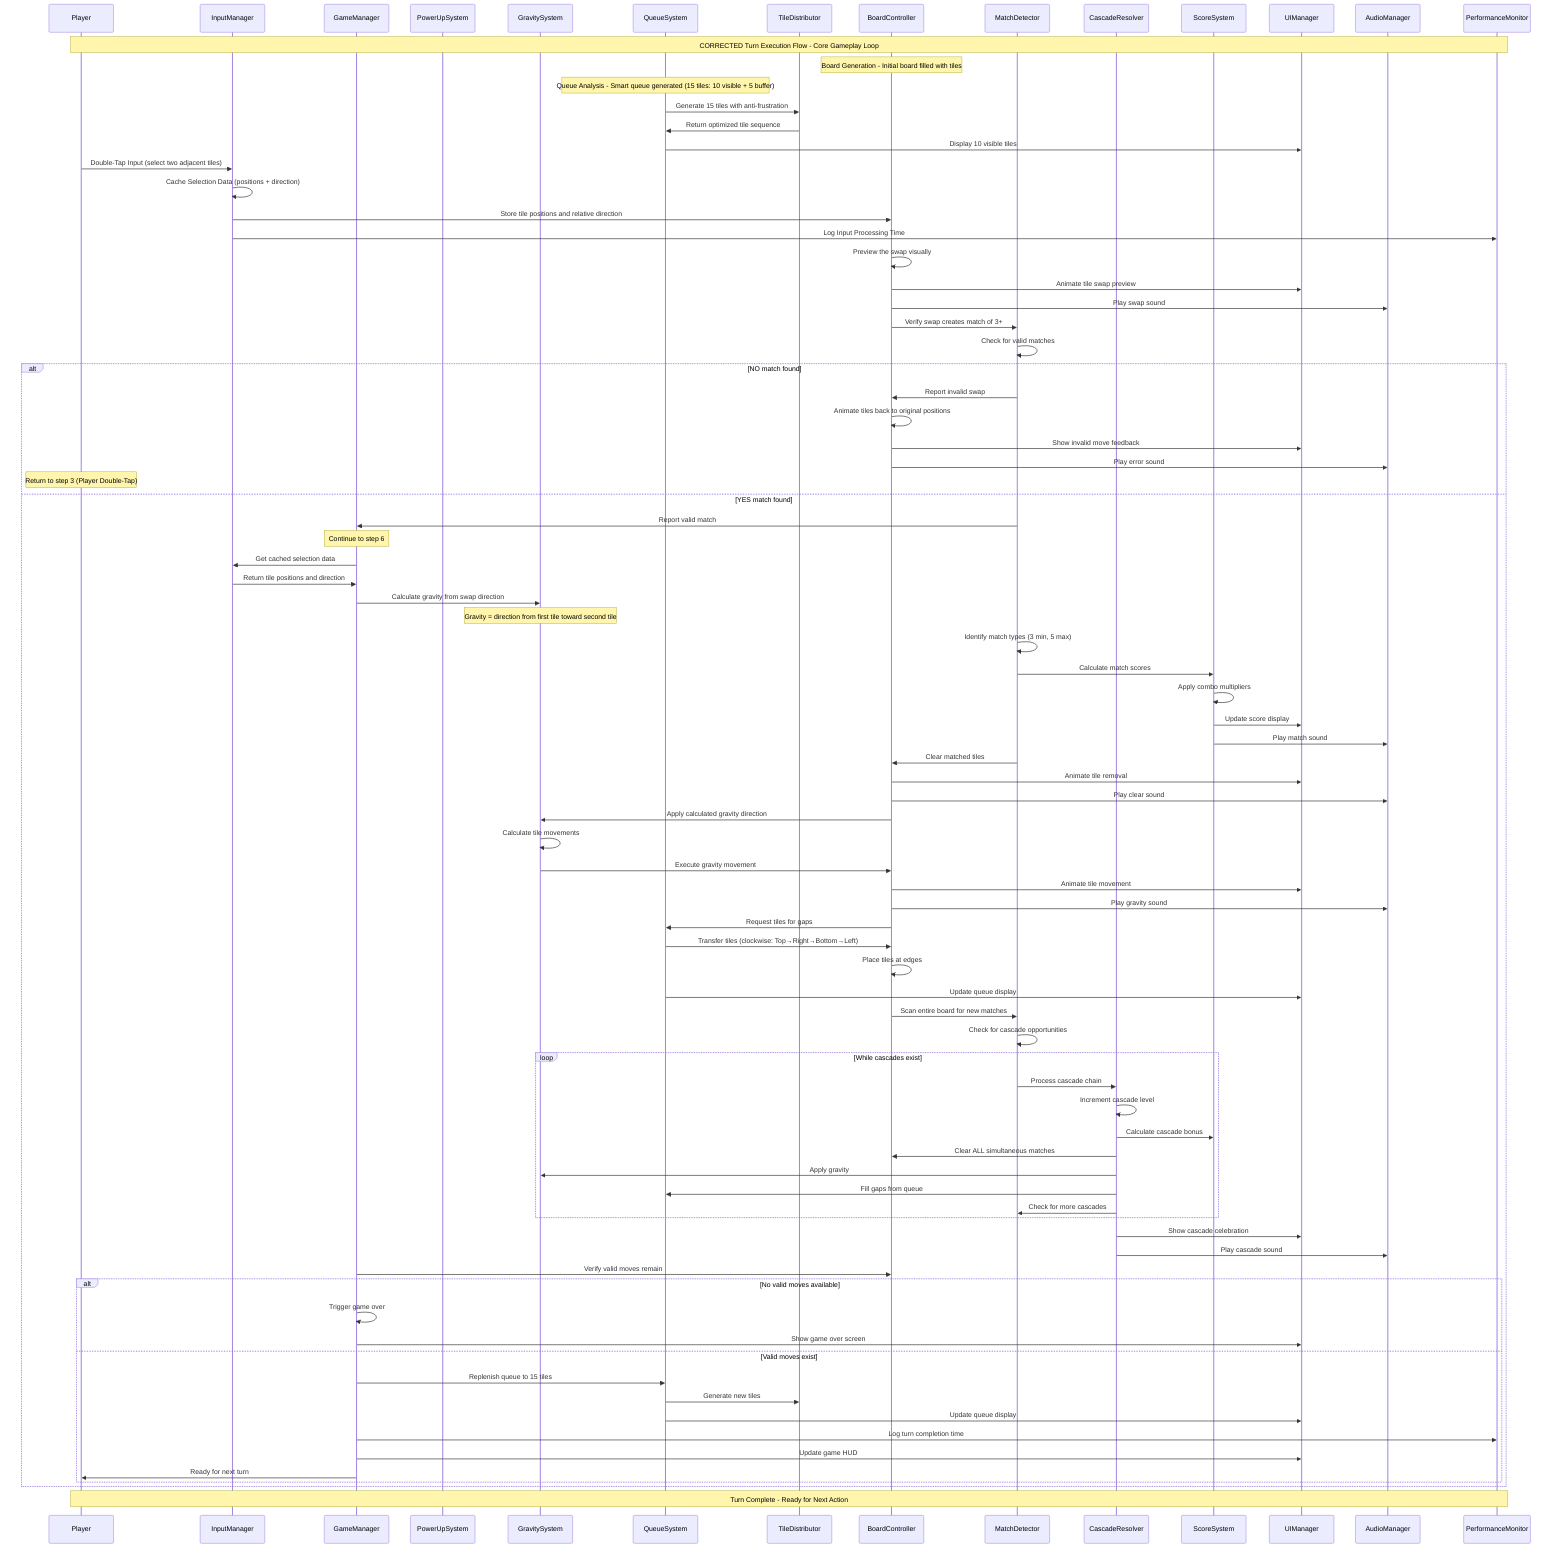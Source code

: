 sequenceDiagram
    participant Player
    participant InputManager
    participant GameManager
    participant PowerUpSystem
    participant GravitySystem
    participant QueueSystem
    participant TileDistributor
    participant BoardController
    participant MatchDetector
    participant CascadeResolver
    participant ScoreSystem
    participant UIManager
    participant AudioManager
    participant PerformanceMonitor

    Note over Player, PerformanceMonitor: CORRECTED Turn Execution Flow - Core Gameplay Loop

    %% 1. Board Generation
    Note over BoardController: Board Generation - Initial board filled with tiles
    
    %% 2. Queue Analysis
    Note over QueueSystem: Queue Analysis - Smart queue generated (15 tiles: 10 visible + 5 buffer)
    QueueSystem->>TileDistributor: Generate 15 tiles with anti-frustration
    TileDistributor->>QueueSystem: Return optimized tile sequence
    QueueSystem->>UIManager: Display 10 visible tiles
    
    %% 3. Player Double-Tap Selection
    Player->>InputManager: Double-Tap Input (select two adjacent tiles)
    InputManager->>InputManager: Cache Selection Data (positions + direction)
    InputManager->>BoardController: Store tile positions and relative direction
    InputManager->>PerformanceMonitor: Log Input Processing Time
    
    %% 4. Swap Animation
    BoardController->>BoardController: Preview the swap visually
    BoardController->>UIManager: Animate tile swap preview
    BoardController->>AudioManager: Play swap sound
    
    %% 5. Match Check
    BoardController->>MatchDetector: Verify swap creates match of 3+
    MatchDetector->>MatchDetector: Check for valid matches
    
    alt NO match found
        MatchDetector->>BoardController: Report invalid swap
        BoardController->>BoardController: Animate tiles back to original positions
        BoardController->>UIManager: Show invalid move feedback
        BoardController->>AudioManager: Play error sound
        Note over Player: Return to step 3 (Player Double-Tap)
    else YES match found
        MatchDetector->>GameManager: Report valid match
        Note over GameManager: Continue to step 6
        
        %% 6. Extract Gravity from Cached Selection
        GameManager->>InputManager: Get cached selection data
        InputManager->>GameManager: Return tile positions and direction
        GameManager->>GravitySystem: Calculate gravity from swap direction
        Note over GravitySystem: Gravity = direction from first tile toward second tile
        
        %% 7. Clear Matched Tiles
        MatchDetector->>MatchDetector: Identify match types (3 min, 5 max)
        MatchDetector->>ScoreSystem: Calculate match scores
        ScoreSystem->>ScoreSystem: Apply combo multipliers
        ScoreSystem->>UIManager: Update score display
        ScoreSystem->>AudioManager: Play match sound
        
        MatchDetector->>BoardController: Clear matched tiles
        BoardController->>UIManager: Animate tile removal
        BoardController->>AudioManager: Play clear sound
        
        %% 8. Apply Gravity
        BoardController->>GravitySystem: Apply calculated gravity direction
        GravitySystem->>GravitySystem: Calculate tile movements
        GravitySystem->>BoardController: Execute gravity movement
        BoardController->>UIManager: Animate tile movement
        BoardController->>AudioManager: Play gravity sound
        
        %% 9. Queue Fill (Clockwise Priority)
        BoardController->>QueueSystem: Request tiles for gaps
        QueueSystem->>BoardController: Transfer tiles (clockwise: Top→Right→Bottom→Left)
        BoardController->>BoardController: Place tiles at edges
        QueueSystem->>UIManager: Update queue display
        
        %% 10. Cascade Check
        BoardController->>MatchDetector: Scan entire board for new matches
        MatchDetector->>MatchDetector: Check for cascade opportunities
        
        %% 11. Cascade Loop
        loop While cascades exist
            MatchDetector->>CascadeResolver: Process cascade chain
            CascadeResolver->>CascadeResolver: Increment cascade level
            CascadeResolver->>ScoreSystem: Calculate cascade bonus
            CascadeResolver->>BoardController: Clear ALL simultaneous matches
            CascadeResolver->>GravitySystem: Apply gravity
            CascadeResolver->>QueueSystem: Fill gaps from queue
            CascadeResolver->>MatchDetector: Check for more cascades
        end
        
        CascadeResolver->>UIManager: Show cascade celebration
        CascadeResolver->>AudioManager: Play cascade sound
        
        %% 12. Game Over Check
        GameManager->>BoardController: Verify valid moves remain
        alt No valid moves available
            GameManager->>GameManager: Trigger game over
            GameManager->>UIManager: Show game over screen
        else Valid moves exist
            %% 13. Queue Refill
            GameManager->>QueueSystem: Replenish queue to 15 tiles
            QueueSystem->>TileDistributor: Generate new tiles
            QueueSystem->>UIManager: Update queue display
            
            GameManager->>PerformanceMonitor: Log turn completion time
            GameManager->>UIManager: Update game HUD
            GameManager->>Player: Ready for next turn
        end
    end
    
    Note over Player, PerformanceMonitor: Turn Complete - Ready for Next Action